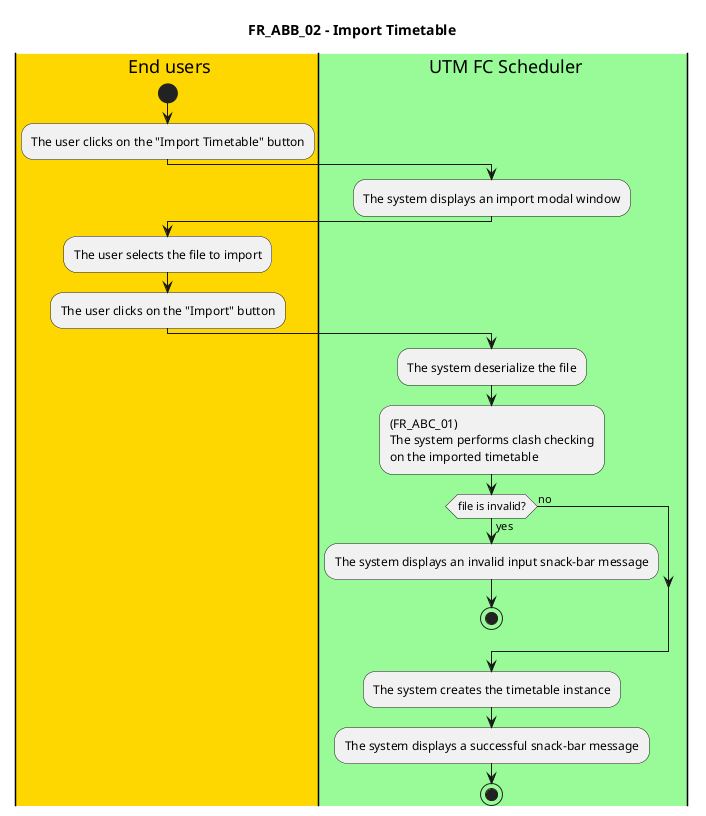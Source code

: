 @startuml FR_ABB_02
title FR_ABB_02 - Import Timetable


|#gold|eu| End users
|#palegreen|sys| UTM FC Scheduler

|eu|
start

:The user clicks on the "Import Timetable" button;

|sys|
:The system displays an import modal window;

|eu|
:The user selects the file to import;

:The user clicks on the "Import" button;

|sys|
:The system deserialize the file;

:(FR_ABC_01)
The system performs clash checking
on the imported timetable;

if (file is invalid?) then (yes)
    :The system displays an invalid input snack-bar message;
    stop
else (no)
endif

:The system creates the timetable instance;

:The system displays a successful snack-bar message;


stop

@enduml
